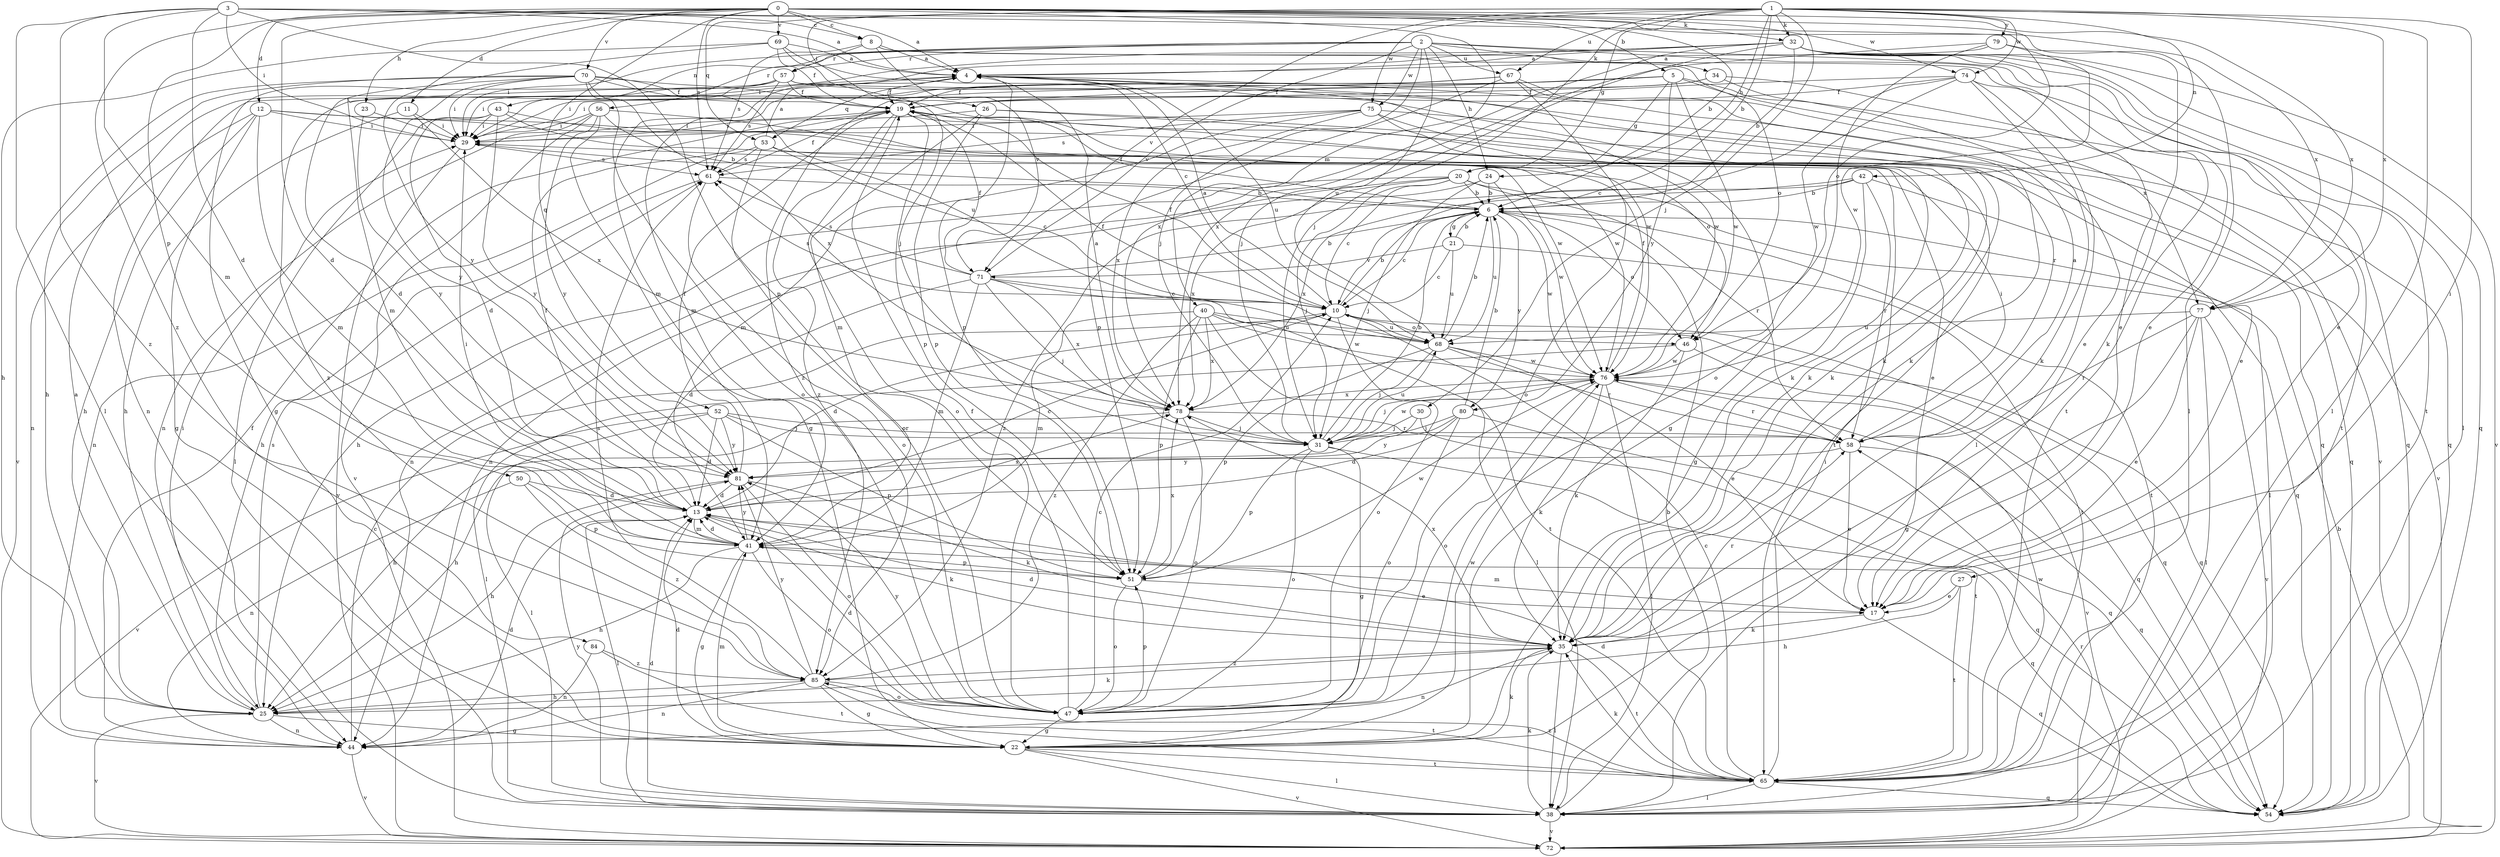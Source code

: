 strict digraph  {
0;
1;
2;
3;
4;
5;
6;
8;
10;
11;
12;
13;
17;
19;
20;
21;
22;
23;
24;
25;
26;
27;
29;
30;
31;
32;
34;
35;
38;
40;
41;
42;
43;
44;
46;
47;
50;
51;
52;
53;
54;
56;
57;
58;
61;
65;
67;
68;
69;
70;
71;
72;
74;
75;
76;
77;
78;
79;
80;
81;
84;
85;
0 -> 4  [label=a];
0 -> 5  [label=b];
0 -> 6  [label=b];
0 -> 8  [label=c];
0 -> 11  [label=d];
0 -> 12  [label=d];
0 -> 13  [label=d];
0 -> 23  [label=h];
0 -> 32  [label=k];
0 -> 38  [label=l];
0 -> 40  [label=m];
0 -> 50  [label=p];
0 -> 52  [label=q];
0 -> 61  [label=s];
0 -> 69  [label=v];
0 -> 70  [label=v];
0 -> 74  [label=w];
0 -> 77  [label=x];
0 -> 84  [label=z];
1 -> 6  [label=b];
1 -> 20  [label=g];
1 -> 24  [label=h];
1 -> 26  [label=i];
1 -> 27  [label=i];
1 -> 30  [label=j];
1 -> 31  [label=j];
1 -> 32  [label=k];
1 -> 38  [label=l];
1 -> 42  [label=n];
1 -> 53  [label=q];
1 -> 67  [label=u];
1 -> 71  [label=v];
1 -> 74  [label=w];
1 -> 75  [label=w];
1 -> 77  [label=x];
1 -> 79  [label=y];
2 -> 17  [label=e];
2 -> 24  [label=h];
2 -> 29  [label=i];
2 -> 31  [label=j];
2 -> 34  [label=k];
2 -> 43  [label=n];
2 -> 56  [label=r];
2 -> 57  [label=r];
2 -> 65  [label=t];
2 -> 67  [label=u];
2 -> 68  [label=u];
2 -> 71  [label=v];
2 -> 75  [label=w];
3 -> 4  [label=a];
3 -> 8  [label=c];
3 -> 13  [label=d];
3 -> 29  [label=i];
3 -> 38  [label=l];
3 -> 41  [label=m];
3 -> 46  [label=o];
3 -> 51  [label=p];
3 -> 77  [label=x];
3 -> 85  [label=z];
4 -> 19  [label=f];
4 -> 35  [label=k];
4 -> 41  [label=m];
4 -> 51  [label=p];
4 -> 53  [label=q];
4 -> 68  [label=u];
4 -> 76  [label=w];
5 -> 19  [label=f];
5 -> 20  [label=g];
5 -> 44  [label=n];
5 -> 54  [label=q];
5 -> 76  [label=w];
5 -> 77  [label=x];
5 -> 80  [label=y];
5 -> 85  [label=z];
6 -> 10  [label=c];
6 -> 19  [label=f];
6 -> 21  [label=g];
6 -> 46  [label=o];
6 -> 65  [label=t];
6 -> 68  [label=u];
6 -> 76  [label=w];
6 -> 80  [label=y];
8 -> 4  [label=a];
8 -> 17  [label=e];
8 -> 46  [label=o];
8 -> 57  [label=r];
8 -> 61  [label=s];
8 -> 71  [label=v];
10 -> 4  [label=a];
10 -> 6  [label=b];
10 -> 13  [label=d];
10 -> 19  [label=f];
10 -> 38  [label=l];
10 -> 46  [label=o];
10 -> 54  [label=q];
10 -> 61  [label=s];
10 -> 68  [label=u];
11 -> 25  [label=h];
11 -> 29  [label=i];
11 -> 78  [label=x];
12 -> 22  [label=g];
12 -> 25  [label=h];
12 -> 29  [label=i];
12 -> 41  [label=m];
12 -> 44  [label=n];
12 -> 46  [label=o];
12 -> 65  [label=t];
13 -> 10  [label=c];
13 -> 19  [label=f];
13 -> 35  [label=k];
13 -> 38  [label=l];
13 -> 41  [label=m];
13 -> 54  [label=q];
13 -> 78  [label=x];
17 -> 35  [label=k];
17 -> 41  [label=m];
17 -> 54  [label=q];
19 -> 29  [label=i];
19 -> 35  [label=k];
19 -> 47  [label=o];
19 -> 51  [label=p];
19 -> 85  [label=z];
20 -> 6  [label=b];
20 -> 10  [label=c];
20 -> 25  [label=h];
20 -> 31  [label=j];
20 -> 44  [label=n];
20 -> 54  [label=q];
20 -> 58  [label=r];
20 -> 78  [label=x];
21 -> 6  [label=b];
21 -> 10  [label=c];
21 -> 65  [label=t];
21 -> 68  [label=u];
21 -> 71  [label=v];
22 -> 13  [label=d];
22 -> 35  [label=k];
22 -> 38  [label=l];
22 -> 41  [label=m];
22 -> 65  [label=t];
22 -> 72  [label=v];
22 -> 76  [label=w];
23 -> 29  [label=i];
23 -> 81  [label=y];
24 -> 6  [label=b];
24 -> 31  [label=j];
24 -> 44  [label=n];
24 -> 76  [label=w];
25 -> 4  [label=a];
25 -> 22  [label=g];
25 -> 29  [label=i];
25 -> 35  [label=k];
25 -> 44  [label=n];
25 -> 61  [label=s];
25 -> 72  [label=v];
26 -> 17  [label=e];
26 -> 29  [label=i];
26 -> 41  [label=m];
26 -> 51  [label=p];
26 -> 72  [label=v];
27 -> 17  [label=e];
27 -> 25  [label=h];
27 -> 65  [label=t];
29 -> 61  [label=s];
29 -> 72  [label=v];
30 -> 25  [label=h];
30 -> 31  [label=j];
30 -> 65  [label=t];
31 -> 6  [label=b];
31 -> 22  [label=g];
31 -> 47  [label=o];
31 -> 51  [label=p];
31 -> 54  [label=q];
31 -> 68  [label=u];
31 -> 76  [label=w];
32 -> 4  [label=a];
32 -> 6  [label=b];
32 -> 17  [label=e];
32 -> 29  [label=i];
32 -> 31  [label=j];
32 -> 38  [label=l];
32 -> 41  [label=m];
32 -> 54  [label=q];
32 -> 65  [label=t];
32 -> 72  [label=v];
32 -> 78  [label=x];
34 -> 17  [label=e];
34 -> 19  [label=f];
34 -> 29  [label=i];
34 -> 72  [label=v];
35 -> 13  [label=d];
35 -> 38  [label=l];
35 -> 44  [label=n];
35 -> 58  [label=r];
35 -> 65  [label=t];
35 -> 78  [label=x];
35 -> 85  [label=z];
38 -> 6  [label=b];
38 -> 13  [label=d];
38 -> 35  [label=k];
38 -> 72  [label=v];
38 -> 81  [label=y];
40 -> 41  [label=m];
40 -> 47  [label=o];
40 -> 51  [label=p];
40 -> 54  [label=q];
40 -> 68  [label=u];
40 -> 76  [label=w];
40 -> 78  [label=x];
40 -> 85  [label=z];
41 -> 13  [label=d];
41 -> 22  [label=g];
41 -> 25  [label=h];
41 -> 29  [label=i];
41 -> 47  [label=o];
41 -> 51  [label=p];
41 -> 81  [label=y];
42 -> 6  [label=b];
42 -> 22  [label=g];
42 -> 38  [label=l];
42 -> 58  [label=r];
42 -> 78  [label=x];
42 -> 85  [label=z];
43 -> 13  [label=d];
43 -> 29  [label=i];
43 -> 35  [label=k];
43 -> 38  [label=l];
43 -> 76  [label=w];
43 -> 81  [label=y];
44 -> 10  [label=c];
44 -> 13  [label=d];
44 -> 19  [label=f];
44 -> 72  [label=v];
46 -> 35  [label=k];
46 -> 38  [label=l];
46 -> 54  [label=q];
46 -> 76  [label=w];
47 -> 10  [label=c];
47 -> 13  [label=d];
47 -> 19  [label=f];
47 -> 22  [label=g];
47 -> 51  [label=p];
47 -> 81  [label=y];
50 -> 13  [label=d];
50 -> 44  [label=n];
50 -> 51  [label=p];
50 -> 85  [label=z];
51 -> 17  [label=e];
51 -> 47  [label=o];
51 -> 76  [label=w];
51 -> 78  [label=x];
52 -> 13  [label=d];
52 -> 31  [label=j];
52 -> 38  [label=l];
52 -> 51  [label=p];
52 -> 58  [label=r];
52 -> 72  [label=v];
52 -> 81  [label=y];
53 -> 4  [label=a];
53 -> 10  [label=c];
53 -> 17  [label=e];
53 -> 44  [label=n];
53 -> 47  [label=o];
53 -> 61  [label=s];
56 -> 6  [label=b];
56 -> 22  [label=g];
56 -> 29  [label=i];
56 -> 44  [label=n];
56 -> 72  [label=v];
56 -> 76  [label=w];
56 -> 81  [label=y];
57 -> 19  [label=f];
57 -> 22  [label=g];
57 -> 29  [label=i];
57 -> 54  [label=q];
57 -> 58  [label=r];
57 -> 61  [label=s];
57 -> 85  [label=z];
58 -> 4  [label=a];
58 -> 17  [label=e];
58 -> 29  [label=i];
58 -> 54  [label=q];
58 -> 81  [label=y];
61 -> 6  [label=b];
61 -> 19  [label=f];
61 -> 25  [label=h];
61 -> 47  [label=o];
65 -> 10  [label=c];
65 -> 13  [label=d];
65 -> 29  [label=i];
65 -> 35  [label=k];
65 -> 38  [label=l];
65 -> 54  [label=q];
65 -> 76  [label=w];
65 -> 85  [label=z];
67 -> 19  [label=f];
67 -> 35  [label=k];
67 -> 41  [label=m];
67 -> 47  [label=o];
67 -> 51  [label=p];
67 -> 54  [label=q];
68 -> 6  [label=b];
68 -> 17  [label=e];
68 -> 19  [label=f];
68 -> 31  [label=j];
68 -> 51  [label=p];
68 -> 58  [label=r];
68 -> 76  [label=w];
69 -> 4  [label=a];
69 -> 10  [label=c];
69 -> 19  [label=f];
69 -> 25  [label=h];
69 -> 31  [label=j];
69 -> 81  [label=y];
70 -> 13  [label=d];
70 -> 19  [label=f];
70 -> 25  [label=h];
70 -> 29  [label=i];
70 -> 47  [label=o];
70 -> 68  [label=u];
70 -> 72  [label=v];
70 -> 76  [label=w];
70 -> 78  [label=x];
70 -> 81  [label=y];
71 -> 6  [label=b];
71 -> 10  [label=c];
71 -> 13  [label=d];
71 -> 19  [label=f];
71 -> 31  [label=j];
71 -> 41  [label=m];
71 -> 61  [label=s];
71 -> 65  [label=t];
71 -> 78  [label=x];
72 -> 6  [label=b];
72 -> 58  [label=r];
74 -> 10  [label=c];
74 -> 19  [label=f];
74 -> 29  [label=i];
74 -> 35  [label=k];
74 -> 38  [label=l];
74 -> 65  [label=t];
74 -> 76  [label=w];
75 -> 22  [label=g];
75 -> 29  [label=i];
75 -> 35  [label=k];
75 -> 41  [label=m];
75 -> 54  [label=q];
75 -> 61  [label=s];
75 -> 78  [label=x];
76 -> 19  [label=f];
76 -> 31  [label=j];
76 -> 35  [label=k];
76 -> 38  [label=l];
76 -> 47  [label=o];
76 -> 58  [label=r];
76 -> 72  [label=v];
76 -> 78  [label=x];
77 -> 17  [label=e];
77 -> 22  [label=g];
77 -> 38  [label=l];
77 -> 58  [label=r];
77 -> 68  [label=u];
77 -> 72  [label=v];
78 -> 4  [label=a];
78 -> 25  [label=h];
78 -> 31  [label=j];
78 -> 47  [label=o];
78 -> 58  [label=r];
79 -> 4  [label=a];
79 -> 35  [label=k];
79 -> 47  [label=o];
79 -> 76  [label=w];
79 -> 78  [label=x];
80 -> 6  [label=b];
80 -> 13  [label=d];
80 -> 31  [label=j];
80 -> 47  [label=o];
80 -> 54  [label=q];
80 -> 81  [label=y];
81 -> 13  [label=d];
81 -> 19  [label=f];
81 -> 25  [label=h];
81 -> 35  [label=k];
81 -> 47  [label=o];
84 -> 44  [label=n];
84 -> 65  [label=t];
84 -> 85  [label=z];
85 -> 22  [label=g];
85 -> 25  [label=h];
85 -> 44  [label=n];
85 -> 47  [label=o];
85 -> 61  [label=s];
85 -> 65  [label=t];
85 -> 81  [label=y];
}
